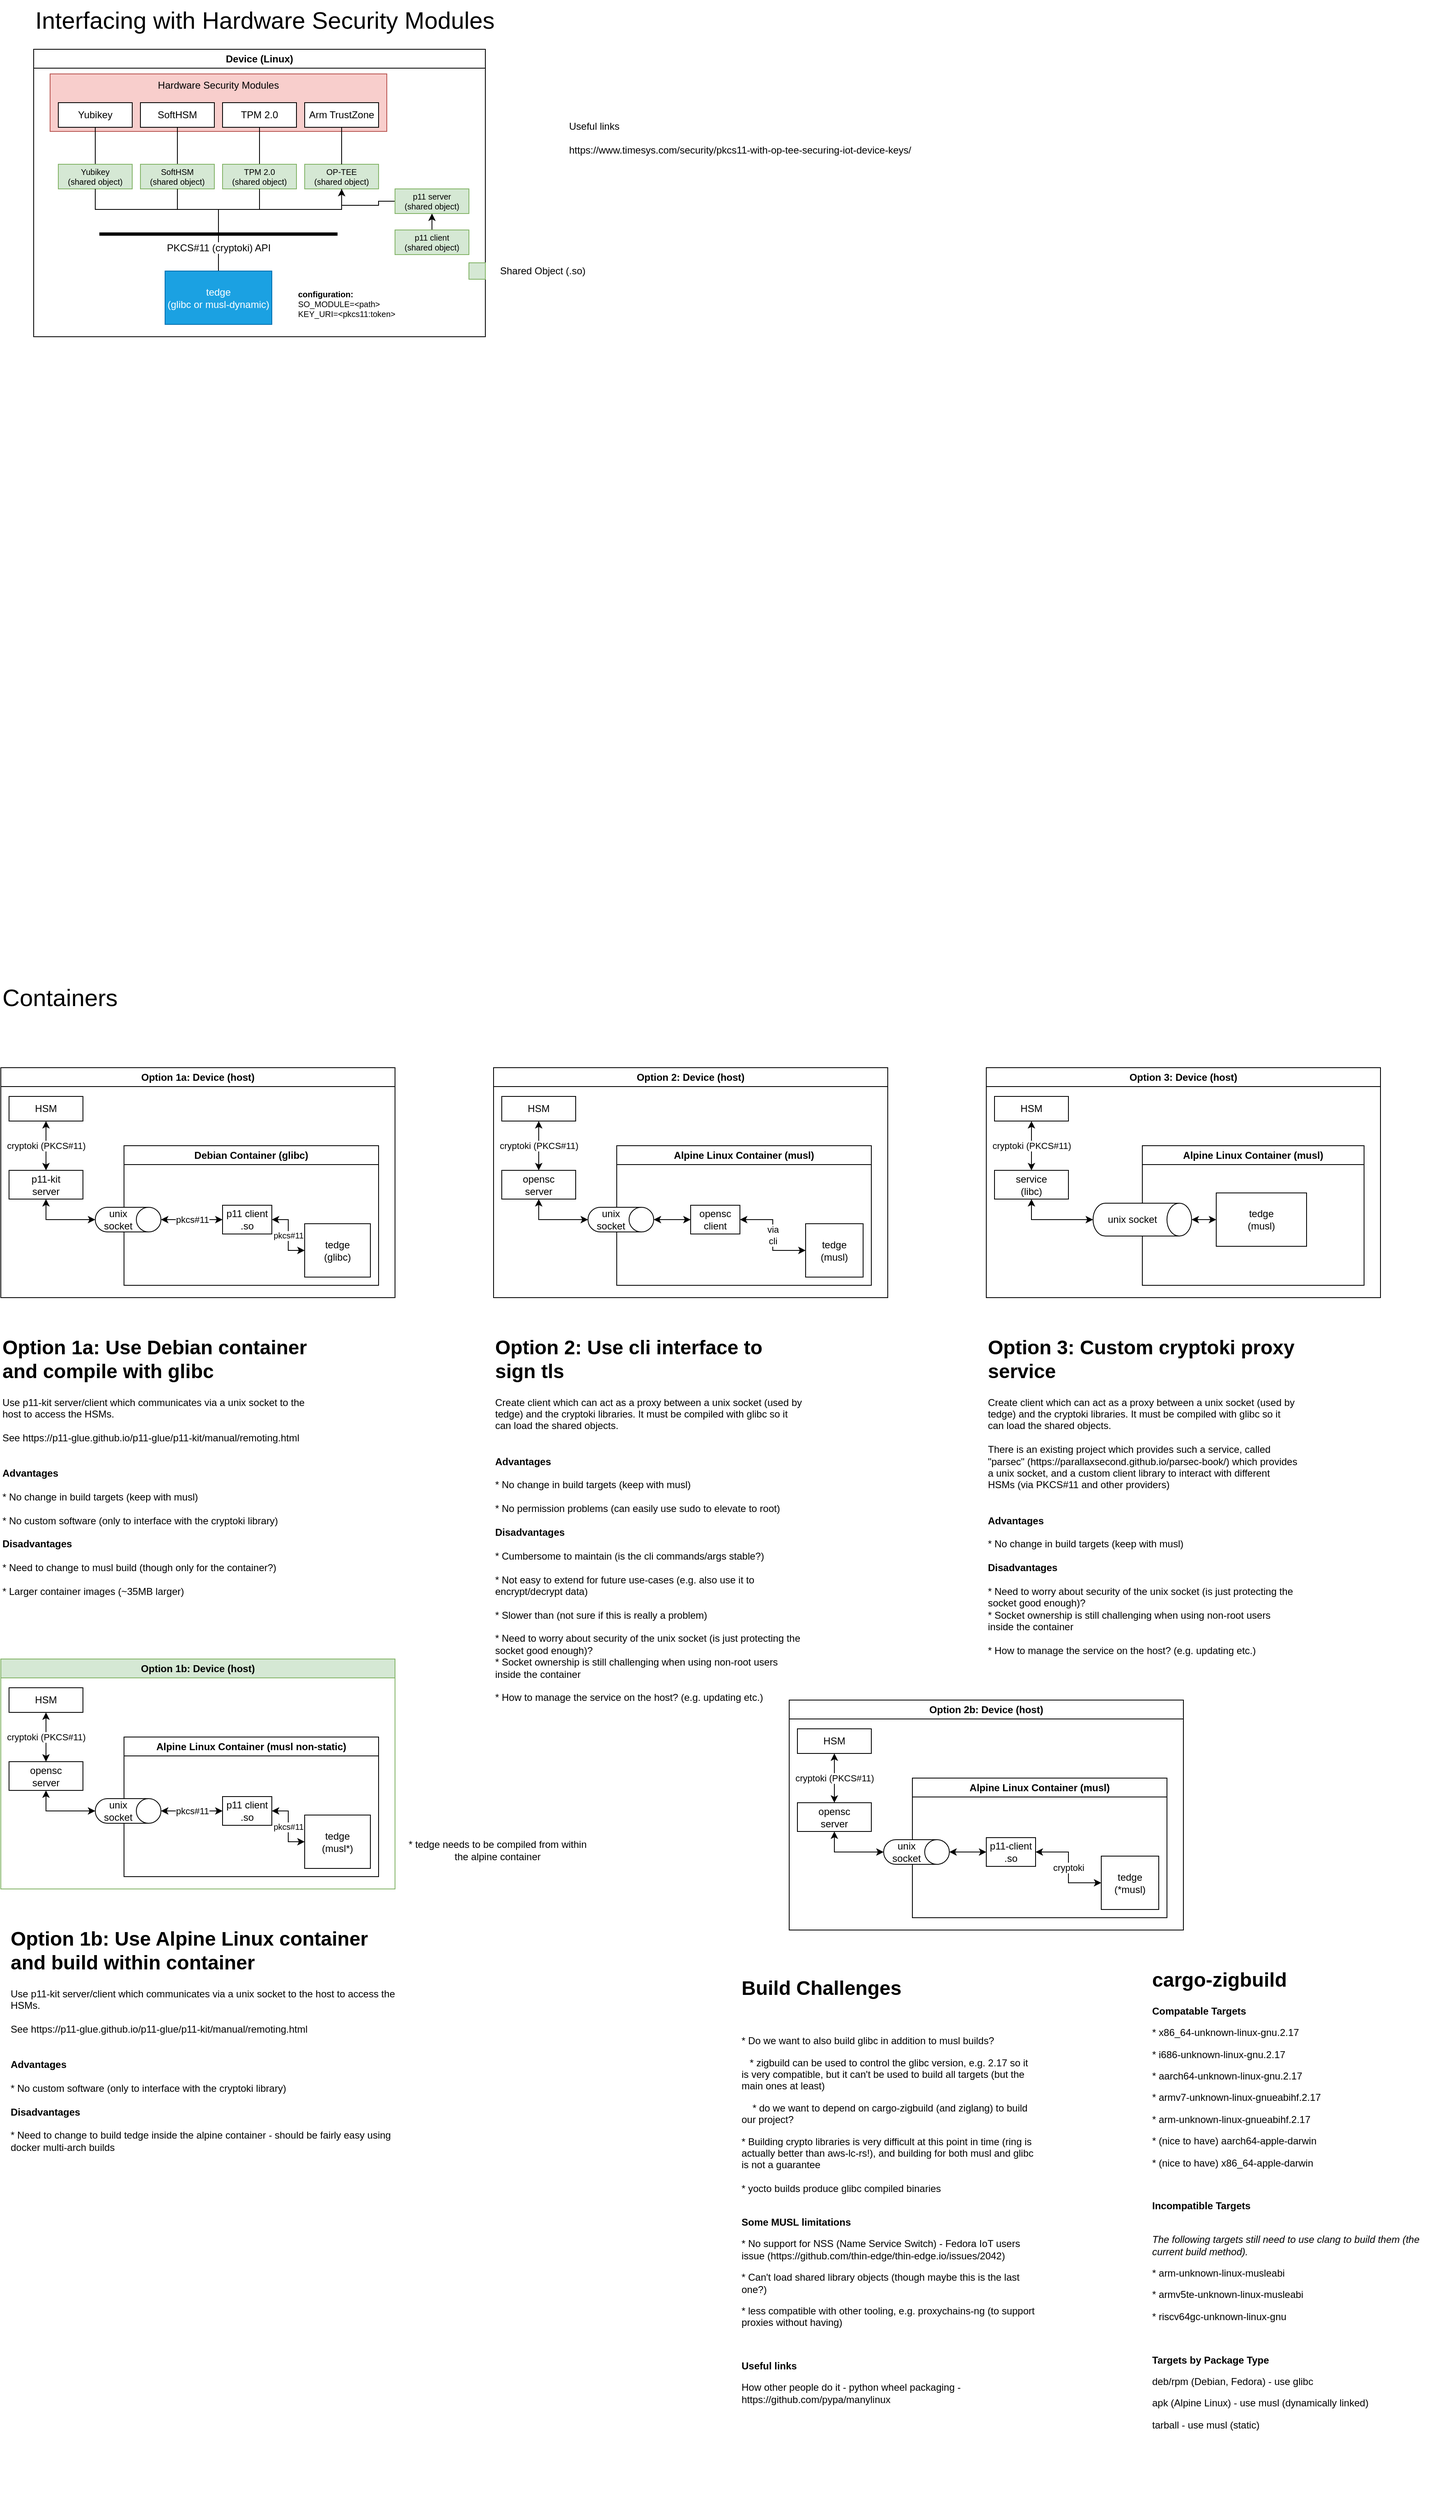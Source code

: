 <mxfile version="26.0.10">
  <diagram name="Page-1" id="YAwPFHxUQNysemsvbYTJ">
    <mxGraphModel dx="1307" dy="862" grid="1" gridSize="10" guides="1" tooltips="1" connect="1" arrows="1" fold="1" page="1" pageScale="1" pageWidth="1654" pageHeight="1169" math="0" shadow="0">
      <root>
        <mxCell id="0" />
        <mxCell id="1" parent="0" />
        <mxCell id="G6yHNsuL1Snmdgs_8i90-2" value="Option 3: Device (host)" style="swimlane;whiteSpace=wrap;html=1;" vertex="1" parent="1">
          <mxGeometry x="1240" y="1320" width="480" height="280" as="geometry" />
        </mxCell>
        <mxCell id="G6yHNsuL1Snmdgs_8i90-1" value="HSM" style="rounded=0;whiteSpace=wrap;html=1;" vertex="1" parent="G6yHNsuL1Snmdgs_8i90-2">
          <mxGeometry x="10" y="35" width="90" height="30" as="geometry" />
        </mxCell>
        <mxCell id="G6yHNsuL1Snmdgs_8i90-11" value="cryptoki (PKCS#11)" style="edgeStyle=orthogonalEdgeStyle;rounded=0;orthogonalLoop=1;jettySize=auto;html=1;startArrow=classic;startFill=1;" edge="1" parent="G6yHNsuL1Snmdgs_8i90-2" source="G6yHNsuL1Snmdgs_8i90-4" target="G6yHNsuL1Snmdgs_8i90-1">
          <mxGeometry relative="1" as="geometry" />
        </mxCell>
        <mxCell id="G6yHNsuL1Snmdgs_8i90-4" value="service&lt;div&gt;(libc)&lt;/div&gt;" style="rounded=0;whiteSpace=wrap;html=1;" vertex="1" parent="G6yHNsuL1Snmdgs_8i90-2">
          <mxGeometry x="10" y="125" width="90" height="35" as="geometry" />
        </mxCell>
        <mxCell id="G6yHNsuL1Snmdgs_8i90-5" value="Alpine Linux Container (musl)" style="swimlane;whiteSpace=wrap;html=1;" vertex="1" parent="G6yHNsuL1Snmdgs_8i90-2">
          <mxGeometry x="190" y="95" width="270" height="170" as="geometry" />
        </mxCell>
        <mxCell id="G6yHNsuL1Snmdgs_8i90-7" value="unix socket" style="shape=cylinder3;whiteSpace=wrap;html=1;boundedLbl=1;backgroundOutline=1;size=15;rotation=90;horizontal=0;" vertex="1" parent="G6yHNsuL1Snmdgs_8i90-5">
          <mxGeometry x="-20" y="30" width="40" height="120" as="geometry" />
        </mxCell>
        <mxCell id="G6yHNsuL1Snmdgs_8i90-10" style="edgeStyle=orthogonalEdgeStyle;rounded=0;orthogonalLoop=1;jettySize=auto;html=1;exitX=0;exitY=0.5;exitDx=0;exitDy=0;startArrow=classic;startFill=1;" edge="1" parent="G6yHNsuL1Snmdgs_8i90-5" source="G6yHNsuL1Snmdgs_8i90-9" target="G6yHNsuL1Snmdgs_8i90-7">
          <mxGeometry relative="1" as="geometry" />
        </mxCell>
        <mxCell id="G6yHNsuL1Snmdgs_8i90-9" value="tedge&lt;div&gt;(musl)&lt;/div&gt;" style="rounded=0;whiteSpace=wrap;html=1;" vertex="1" parent="G6yHNsuL1Snmdgs_8i90-5">
          <mxGeometry x="90" y="57.5" width="110" height="65" as="geometry" />
        </mxCell>
        <mxCell id="G6yHNsuL1Snmdgs_8i90-8" style="edgeStyle=orthogonalEdgeStyle;rounded=0;orthogonalLoop=1;jettySize=auto;html=1;entryX=0.5;entryY=1;entryDx=0;entryDy=0;entryPerimeter=0;exitX=0.5;exitY=1;exitDx=0;exitDy=0;startArrow=classic;startFill=1;" edge="1" parent="G6yHNsuL1Snmdgs_8i90-2" source="G6yHNsuL1Snmdgs_8i90-4" target="G6yHNsuL1Snmdgs_8i90-7">
          <mxGeometry relative="1" as="geometry" />
        </mxCell>
        <mxCell id="G6yHNsuL1Snmdgs_8i90-12" value="Option 1a: Device (host)" style="swimlane;whiteSpace=wrap;html=1;" vertex="1" parent="1">
          <mxGeometry x="40" y="1320" width="480" height="280" as="geometry" />
        </mxCell>
        <mxCell id="G6yHNsuL1Snmdgs_8i90-13" value="HSM" style="rounded=0;whiteSpace=wrap;html=1;" vertex="1" parent="G6yHNsuL1Snmdgs_8i90-12">
          <mxGeometry x="10" y="35" width="90" height="30" as="geometry" />
        </mxCell>
        <mxCell id="G6yHNsuL1Snmdgs_8i90-14" value="cryptoki (PKCS#11)" style="edgeStyle=orthogonalEdgeStyle;rounded=0;orthogonalLoop=1;jettySize=auto;html=1;startArrow=classic;startFill=1;" edge="1" parent="G6yHNsuL1Snmdgs_8i90-12" source="G6yHNsuL1Snmdgs_8i90-15" target="G6yHNsuL1Snmdgs_8i90-13">
          <mxGeometry relative="1" as="geometry" />
        </mxCell>
        <mxCell id="G6yHNsuL1Snmdgs_8i90-15" value="&lt;div&gt;p11-kit&lt;/div&gt;&lt;div&gt;server&lt;/div&gt;" style="rounded=0;whiteSpace=wrap;html=1;" vertex="1" parent="G6yHNsuL1Snmdgs_8i90-12">
          <mxGeometry x="10" y="125" width="90" height="35" as="geometry" />
        </mxCell>
        <mxCell id="G6yHNsuL1Snmdgs_8i90-16" value="Debian Container (glibc)" style="swimlane;whiteSpace=wrap;html=1;" vertex="1" parent="G6yHNsuL1Snmdgs_8i90-12">
          <mxGeometry x="150" y="95" width="310" height="170" as="geometry" />
        </mxCell>
        <mxCell id="G6yHNsuL1Snmdgs_8i90-19" value="tedge&lt;div&gt;(glibc)&lt;/div&gt;" style="rounded=0;whiteSpace=wrap;html=1;" vertex="1" parent="G6yHNsuL1Snmdgs_8i90-16">
          <mxGeometry x="220" y="95" width="80" height="65" as="geometry" />
        </mxCell>
        <mxCell id="G6yHNsuL1Snmdgs_8i90-22" value="pkcs#11" style="edgeStyle=orthogonalEdgeStyle;rounded=0;orthogonalLoop=1;jettySize=auto;html=1;exitX=0;exitY=0.5;exitDx=0;exitDy=0;startArrow=classic;startFill=1;fontSize=10;" edge="1" parent="G6yHNsuL1Snmdgs_8i90-16" source="G6yHNsuL1Snmdgs_8i90-19" target="G6yHNsuL1Snmdgs_8i90-21">
          <mxGeometry relative="1" as="geometry">
            <mxPoint x="1220" y="235" as="sourcePoint" />
            <mxPoint x="1140" y="235" as="targetPoint" />
          </mxGeometry>
        </mxCell>
        <mxCell id="G6yHNsuL1Snmdgs_8i90-21" value="p11 client&lt;div&gt;.so&lt;/div&gt;" style="rounded=0;whiteSpace=wrap;html=1;" vertex="1" parent="G6yHNsuL1Snmdgs_8i90-16">
          <mxGeometry x="120" y="72.5" width="60" height="35" as="geometry" />
        </mxCell>
        <mxCell id="G6yHNsuL1Snmdgs_8i90-20" style="edgeStyle=orthogonalEdgeStyle;rounded=0;orthogonalLoop=1;jettySize=auto;html=1;entryX=0.5;entryY=1;entryDx=0;entryDy=0;entryPerimeter=0;exitX=0.5;exitY=1;exitDx=0;exitDy=0;startArrow=classic;startFill=1;" edge="1" parent="G6yHNsuL1Snmdgs_8i90-12" source="G6yHNsuL1Snmdgs_8i90-15" target="G6yHNsuL1Snmdgs_8i90-17">
          <mxGeometry relative="1" as="geometry" />
        </mxCell>
        <mxCell id="G6yHNsuL1Snmdgs_8i90-17" value="unix socket" style="shape=cylinder3;whiteSpace=wrap;html=1;boundedLbl=1;backgroundOutline=1;size=15;rotation=90;horizontal=0;" vertex="1" parent="G6yHNsuL1Snmdgs_8i90-12">
          <mxGeometry x="140" y="145" width="30" height="80" as="geometry" />
        </mxCell>
        <mxCell id="G6yHNsuL1Snmdgs_8i90-18" value="pkcs#11" style="edgeStyle=orthogonalEdgeStyle;rounded=0;orthogonalLoop=1;jettySize=auto;html=1;exitX=0;exitY=0.5;exitDx=0;exitDy=0;startArrow=classic;startFill=1;" edge="1" parent="G6yHNsuL1Snmdgs_8i90-12" source="G6yHNsuL1Snmdgs_8i90-21" target="G6yHNsuL1Snmdgs_8i90-17">
          <mxGeometry relative="1" as="geometry" />
        </mxCell>
        <mxCell id="G6yHNsuL1Snmdgs_8i90-33" value="Containers" style="text;html=1;align=left;verticalAlign=middle;whiteSpace=wrap;rounded=0;fontSize=29;" vertex="1" parent="1">
          <mxGeometry x="40" y="1210" width="340" height="50" as="geometry" />
        </mxCell>
        <mxCell id="G6yHNsuL1Snmdgs_8i90-34" value="Interfacing with Hardware Security Modules" style="text;html=1;align=left;verticalAlign=middle;whiteSpace=wrap;rounded=0;fontSize=29;" vertex="1" parent="1">
          <mxGeometry x="80" y="20" width="610" height="50" as="geometry" />
        </mxCell>
        <mxCell id="G6yHNsuL1Snmdgs_8i90-36" value="Device (Linux)" style="swimlane;whiteSpace=wrap;html=1;" vertex="1" parent="1">
          <mxGeometry x="80" y="80" width="550" height="350" as="geometry" />
        </mxCell>
        <mxCell id="G6yHNsuL1Snmdgs_8i90-44" value="Hardware Security Modules" style="rounded=0;whiteSpace=wrap;html=1;fillColor=#f8cecc;strokeColor=#b85450;verticalAlign=top;" vertex="1" parent="G6yHNsuL1Snmdgs_8i90-36">
          <mxGeometry x="20" y="30" width="410" height="70" as="geometry" />
        </mxCell>
        <mxCell id="G6yHNsuL1Snmdgs_8i90-37" value="Yubikey" style="rounded=0;whiteSpace=wrap;html=1;" vertex="1" parent="G6yHNsuL1Snmdgs_8i90-36">
          <mxGeometry x="30" y="65" width="90" height="30" as="geometry" />
        </mxCell>
        <mxCell id="G6yHNsuL1Snmdgs_8i90-60" style="edgeStyle=orthogonalEdgeStyle;rounded=0;orthogonalLoop=1;jettySize=auto;html=1;endArrow=none;startFill=0;" edge="1" parent="G6yHNsuL1Snmdgs_8i90-36" source="G6yHNsuL1Snmdgs_8i90-41" target="G6yHNsuL1Snmdgs_8i90-59">
          <mxGeometry relative="1" as="geometry" />
        </mxCell>
        <mxCell id="G6yHNsuL1Snmdgs_8i90-41" value="tedge&lt;div&gt;(glibc or musl-dynamic)&lt;/div&gt;" style="rounded=0;whiteSpace=wrap;html=1;fillColor=#1ba1e2;strokeColor=#006EAF;fontColor=#ffffff;" vertex="1" parent="G6yHNsuL1Snmdgs_8i90-36">
          <mxGeometry x="160" y="270" width="130" height="65" as="geometry" />
        </mxCell>
        <mxCell id="G6yHNsuL1Snmdgs_8i90-43" value="SoftHSM" style="rounded=0;whiteSpace=wrap;html=1;" vertex="1" parent="G6yHNsuL1Snmdgs_8i90-36">
          <mxGeometry x="130" y="65" width="90" height="30" as="geometry" />
        </mxCell>
        <mxCell id="G6yHNsuL1Snmdgs_8i90-45" value="TPM 2.0" style="rounded=0;whiteSpace=wrap;html=1;" vertex="1" parent="G6yHNsuL1Snmdgs_8i90-36">
          <mxGeometry x="230" y="65" width="90" height="30" as="geometry" />
        </mxCell>
        <mxCell id="G6yHNsuL1Snmdgs_8i90-65" style="edgeStyle=orthogonalEdgeStyle;rounded=0;orthogonalLoop=1;jettySize=auto;html=1;startArrow=none;startFill=0;endArrow=none;" edge="1" parent="G6yHNsuL1Snmdgs_8i90-36" source="G6yHNsuL1Snmdgs_8i90-47" target="G6yHNsuL1Snmdgs_8i90-37">
          <mxGeometry relative="1" as="geometry" />
        </mxCell>
        <mxCell id="G6yHNsuL1Snmdgs_8i90-47" value="Yubikey&lt;div&gt;(shared object)&lt;/div&gt;" style="rounded=0;whiteSpace=wrap;html=1;fillColor=#d5e8d4;strokeColor=#82b366;fontSize=10;" vertex="1" parent="G6yHNsuL1Snmdgs_8i90-36">
          <mxGeometry x="30" y="140" width="90" height="30" as="geometry" />
        </mxCell>
        <mxCell id="G6yHNsuL1Snmdgs_8i90-53" style="edgeStyle=orthogonalEdgeStyle;rounded=0;orthogonalLoop=1;jettySize=auto;html=1;startArrow=none;startFill=0;endArrow=none;" edge="1" parent="G6yHNsuL1Snmdgs_8i90-36" source="G6yHNsuL1Snmdgs_8i90-48" target="G6yHNsuL1Snmdgs_8i90-43">
          <mxGeometry relative="1" as="geometry" />
        </mxCell>
        <mxCell id="G6yHNsuL1Snmdgs_8i90-48" value="SoftHSM&lt;div&gt;(shared object)&lt;/div&gt;" style="rounded=0;whiteSpace=wrap;html=1;fillColor=#d5e8d4;strokeColor=#82b366;fontSize=10;" vertex="1" parent="G6yHNsuL1Snmdgs_8i90-36">
          <mxGeometry x="130" y="140" width="90" height="30" as="geometry" />
        </mxCell>
        <mxCell id="G6yHNsuL1Snmdgs_8i90-52" style="edgeStyle=orthogonalEdgeStyle;rounded=0;orthogonalLoop=1;jettySize=auto;html=1;startArrow=none;startFill=0;endArrow=none;" edge="1" parent="G6yHNsuL1Snmdgs_8i90-36" source="G6yHNsuL1Snmdgs_8i90-49" target="G6yHNsuL1Snmdgs_8i90-45">
          <mxGeometry relative="1" as="geometry" />
        </mxCell>
        <mxCell id="G6yHNsuL1Snmdgs_8i90-49" value="TPM 2.0&lt;div&gt;(shared object)&lt;/div&gt;" style="rounded=0;whiteSpace=wrap;html=1;fillColor=#d5e8d4;strokeColor=#82b366;fontSize=10;" vertex="1" parent="G6yHNsuL1Snmdgs_8i90-36">
          <mxGeometry x="230" y="140" width="90" height="30" as="geometry" />
        </mxCell>
        <mxCell id="G6yHNsuL1Snmdgs_8i90-50" value="OP-TEE&lt;br&gt;&lt;div&gt;(shared object)&lt;/div&gt;" style="rounded=0;whiteSpace=wrap;html=1;fillColor=#d5e8d4;strokeColor=#82b366;fontSize=10;" vertex="1" parent="G6yHNsuL1Snmdgs_8i90-36">
          <mxGeometry x="330" y="140" width="90" height="30" as="geometry" />
        </mxCell>
        <mxCell id="G6yHNsuL1Snmdgs_8i90-61" style="edgeStyle=orthogonalEdgeStyle;rounded=0;orthogonalLoop=1;jettySize=auto;html=1;entryX=0.5;entryY=1;entryDx=0;entryDy=0;startArrow=none;startFill=0;endArrow=none;" edge="1" parent="G6yHNsuL1Snmdgs_8i90-36" source="G6yHNsuL1Snmdgs_8i90-59" target="G6yHNsuL1Snmdgs_8i90-47">
          <mxGeometry relative="1" as="geometry" />
        </mxCell>
        <mxCell id="G6yHNsuL1Snmdgs_8i90-62" style="edgeStyle=orthogonalEdgeStyle;rounded=0;orthogonalLoop=1;jettySize=auto;html=1;entryX=0.5;entryY=1;entryDx=0;entryDy=0;startArrow=none;startFill=0;endArrow=none;" edge="1" parent="G6yHNsuL1Snmdgs_8i90-36" source="G6yHNsuL1Snmdgs_8i90-59" target="G6yHNsuL1Snmdgs_8i90-48">
          <mxGeometry relative="1" as="geometry" />
        </mxCell>
        <mxCell id="G6yHNsuL1Snmdgs_8i90-63" style="edgeStyle=orthogonalEdgeStyle;rounded=0;orthogonalLoop=1;jettySize=auto;html=1;entryX=0.5;entryY=1;entryDx=0;entryDy=0;startArrow=none;startFill=0;endArrow=none;" edge="1" parent="G6yHNsuL1Snmdgs_8i90-36" source="G6yHNsuL1Snmdgs_8i90-59" target="G6yHNsuL1Snmdgs_8i90-49">
          <mxGeometry relative="1" as="geometry" />
        </mxCell>
        <mxCell id="G6yHNsuL1Snmdgs_8i90-64" style="edgeStyle=orthogonalEdgeStyle;rounded=0;orthogonalLoop=1;jettySize=auto;html=1;entryX=0.5;entryY=1;entryDx=0;entryDy=0;startArrow=none;startFill=0;endArrow=none;" edge="1" parent="G6yHNsuL1Snmdgs_8i90-36" source="G6yHNsuL1Snmdgs_8i90-59" target="G6yHNsuL1Snmdgs_8i90-50">
          <mxGeometry relative="1" as="geometry" />
        </mxCell>
        <mxCell id="G6yHNsuL1Snmdgs_8i90-59" value="PKCS#11 (cryptoki) API" style="line;strokeWidth=4;html=1;perimeter=backbonePerimeter;points=[];outlineConnect=0;" vertex="1" parent="G6yHNsuL1Snmdgs_8i90-36">
          <mxGeometry x="80" y="220" width="290" height="10" as="geometry" />
        </mxCell>
        <mxCell id="G6yHNsuL1Snmdgs_8i90-46" value="Arm TrustZone" style="rounded=0;whiteSpace=wrap;html=1;" vertex="1" parent="G6yHNsuL1Snmdgs_8i90-36">
          <mxGeometry x="330" y="65" width="90" height="30" as="geometry" />
        </mxCell>
        <mxCell id="G6yHNsuL1Snmdgs_8i90-51" style="edgeStyle=orthogonalEdgeStyle;rounded=0;orthogonalLoop=1;jettySize=auto;html=1;startArrow=none;startFill=0;endArrow=none;" edge="1" parent="G6yHNsuL1Snmdgs_8i90-36" source="G6yHNsuL1Snmdgs_8i90-50" target="G6yHNsuL1Snmdgs_8i90-46">
          <mxGeometry relative="1" as="geometry" />
        </mxCell>
        <mxCell id="G6yHNsuL1Snmdgs_8i90-85" value="&lt;b&gt;configuration:&lt;/b&gt;&lt;div&gt;&lt;div&gt;SO_MODULE=&amp;lt;path&amp;gt;&lt;/div&gt;&lt;div&gt;KEY_URI=&amp;lt;pkcs11:token&amp;gt;&lt;/div&gt;&lt;/div&gt;" style="text;html=1;align=left;verticalAlign=middle;whiteSpace=wrap;rounded=0;fontSize=10;" vertex="1" parent="G6yHNsuL1Snmdgs_8i90-36">
          <mxGeometry x="320" y="285" width="130" height="50" as="geometry" />
        </mxCell>
        <mxCell id="G6yHNsuL1Snmdgs_8i90-128" style="edgeStyle=orthogonalEdgeStyle;rounded=0;orthogonalLoop=1;jettySize=auto;html=1;" edge="1" parent="G6yHNsuL1Snmdgs_8i90-36" source="G6yHNsuL1Snmdgs_8i90-103" target="G6yHNsuL1Snmdgs_8i90-127">
          <mxGeometry relative="1" as="geometry" />
        </mxCell>
        <mxCell id="G6yHNsuL1Snmdgs_8i90-103" value="p11 client&lt;br&gt;&lt;div&gt;(shared object)&lt;/div&gt;" style="rounded=0;whiteSpace=wrap;html=1;fillColor=#d5e8d4;strokeColor=#82b366;fontSize=10;" vertex="1" parent="G6yHNsuL1Snmdgs_8i90-36">
          <mxGeometry x="440" y="220" width="90" height="30" as="geometry" />
        </mxCell>
        <mxCell id="G6yHNsuL1Snmdgs_8i90-129" style="edgeStyle=orthogonalEdgeStyle;rounded=0;orthogonalLoop=1;jettySize=auto;html=1;entryX=0.5;entryY=1;entryDx=0;entryDy=0;" edge="1" parent="G6yHNsuL1Snmdgs_8i90-36" source="G6yHNsuL1Snmdgs_8i90-127" target="G6yHNsuL1Snmdgs_8i90-50">
          <mxGeometry relative="1" as="geometry" />
        </mxCell>
        <mxCell id="G6yHNsuL1Snmdgs_8i90-127" value="p11 server&lt;br&gt;&lt;div&gt;(shared object)&lt;/div&gt;" style="rounded=0;whiteSpace=wrap;html=1;fillColor=#d5e8d4;strokeColor=#82b366;fontSize=10;" vertex="1" parent="G6yHNsuL1Snmdgs_8i90-36">
          <mxGeometry x="440" y="170" width="90" height="30" as="geometry" />
        </mxCell>
        <mxCell id="G6yHNsuL1Snmdgs_8i90-66" value="&lt;h1 style=&quot;margin-top: 0px;&quot;&gt;Build Challenges&lt;/h1&gt;&lt;p&gt;&lt;br&gt;&lt;/p&gt;&lt;p&gt;* Do we want to also build glibc in addition to musl builds?&lt;/p&gt;&lt;p&gt;&amp;nbsp; &amp;nbsp;* zigbuild can be used to control the glibc version, e.g. 2.17 so it is very compatible, but it can&#39;t be used to build all targets (but the main ones at least)&lt;/p&gt;&lt;p&gt;&amp;nbsp; &amp;nbsp; * do we want to depend on cargo-zigbuild (and ziglang) to build our project?&lt;/p&gt;&lt;p&gt;* Building crypto libraries is very difficult at this point in time (ring is actually better than aws-lc-rs!), and building for both musl and glibc is not a guarantee&lt;br&gt;&lt;br&gt;* yocto builds produce glibc compiled binaries&lt;br&gt;&lt;br&gt;&lt;/p&gt;&lt;p&gt;&lt;b&gt;Some MUSL limitations&lt;/b&gt;&lt;/p&gt;&lt;p&gt;* No support for NSS (Name Service Switch) - Fedora IoT users issue (https://github.com/thin-edge/thin-edge.io/issues/2042)&lt;/p&gt;&lt;p&gt;* Can&#39;t load shared library objects (though maybe this is the last one?)&lt;/p&gt;&lt;p&gt;* less compatible with other tooling, e.g. proxychains-ng (to support proxies without having)&lt;/p&gt;&lt;p&gt;&lt;br&gt;&lt;/p&gt;&lt;p&gt;&lt;b&gt;Useful links&lt;/b&gt;&lt;/p&gt;&lt;p&gt;How other people do it - python wheel packaging - https://github.com/pypa/manylinux&lt;/p&gt;" style="text;html=1;whiteSpace=wrap;overflow=hidden;rounded=0;" vertex="1" parent="1">
          <mxGeometry x="940" y="2420" width="360" height="640" as="geometry" />
        </mxCell>
        <mxCell id="G6yHNsuL1Snmdgs_8i90-67" value="&lt;h1 style=&quot;margin-top: 0px;&quot;&gt;Option 3: Custom cryptoki proxy service&lt;br&gt;&lt;/h1&gt;&lt;div&gt;Create client which can act as a proxy between a unix socket (used by tedge) and the cryptoki libraries. It must be compiled with glibc so it can load the shared objects.&lt;br&gt;&lt;br&gt;There is an existing project which provides such a service, called &quot;parsec&quot; (https://parallaxsecond.github.io/parsec-book/) which provides a unix socket, and a custom client library to interact with different HSMs (via PKCS#11 and other providers)&lt;/div&gt;&lt;div&gt;&lt;br&gt;&lt;/div&gt;&lt;div&gt;&lt;br&gt;&lt;/div&gt;&lt;div&gt;&lt;b&gt;Advantages&lt;/b&gt;&lt;/div&gt;&lt;div&gt;&lt;br&gt;&lt;/div&gt;&lt;div&gt;* No change in build targets (keep with musl)&lt;/div&gt;&lt;div&gt;&lt;br&gt;&lt;/div&gt;&lt;div&gt;&lt;b&gt;Disadvantages&lt;/b&gt;&lt;/div&gt;&lt;div&gt;&lt;br&gt;&lt;/div&gt;&lt;div&gt;* Need to worry about security of the unix socket (is just protecting the socket good enough)?&lt;/div&gt;&lt;div&gt;* Socket ownership is still challenging when using non-root users inside the container&lt;/div&gt;&lt;div&gt;&lt;br&gt;&lt;/div&gt;&lt;div&gt;* How to manage the service on the host? (e.g. updating etc.)&lt;/div&gt;&lt;div&gt;&lt;br&gt;&lt;/div&gt;" style="text;html=1;whiteSpace=wrap;overflow=hidden;rounded=0;" vertex="1" parent="1">
          <mxGeometry x="1240" y="1640" width="380" height="440" as="geometry" />
        </mxCell>
        <mxCell id="G6yHNsuL1Snmdgs_8i90-68" value="Option 2: Device (host)" style="swimlane;whiteSpace=wrap;html=1;" vertex="1" parent="1">
          <mxGeometry x="640" y="1320" width="480" height="280" as="geometry" />
        </mxCell>
        <mxCell id="G6yHNsuL1Snmdgs_8i90-69" value="HSM" style="rounded=0;whiteSpace=wrap;html=1;" vertex="1" parent="G6yHNsuL1Snmdgs_8i90-68">
          <mxGeometry x="10" y="35" width="90" height="30" as="geometry" />
        </mxCell>
        <mxCell id="G6yHNsuL1Snmdgs_8i90-70" value="cryptoki (PKCS#11)" style="edgeStyle=orthogonalEdgeStyle;rounded=0;orthogonalLoop=1;jettySize=auto;html=1;startArrow=classic;startFill=1;" edge="1" parent="G6yHNsuL1Snmdgs_8i90-68" source="G6yHNsuL1Snmdgs_8i90-71" target="G6yHNsuL1Snmdgs_8i90-69">
          <mxGeometry relative="1" as="geometry" />
        </mxCell>
        <mxCell id="G6yHNsuL1Snmdgs_8i90-71" value="opensc&lt;div&gt;server&lt;/div&gt;" style="rounded=0;whiteSpace=wrap;html=1;" vertex="1" parent="G6yHNsuL1Snmdgs_8i90-68">
          <mxGeometry x="10" y="125" width="90" height="35" as="geometry" />
        </mxCell>
        <mxCell id="G6yHNsuL1Snmdgs_8i90-72" value="Alpine Linux Container (musl)" style="swimlane;whiteSpace=wrap;html=1;" vertex="1" parent="G6yHNsuL1Snmdgs_8i90-68">
          <mxGeometry x="150" y="95" width="310" height="170" as="geometry" />
        </mxCell>
        <mxCell id="G6yHNsuL1Snmdgs_8i90-73" value="tedge&lt;div&gt;(musl)&lt;/div&gt;" style="rounded=0;whiteSpace=wrap;html=1;" vertex="1" parent="G6yHNsuL1Snmdgs_8i90-72">
          <mxGeometry x="230" y="95" width="70" height="65" as="geometry" />
        </mxCell>
        <mxCell id="G6yHNsuL1Snmdgs_8i90-74" value="via&lt;div&gt;cli&lt;/div&gt;" style="edgeStyle=orthogonalEdgeStyle;rounded=0;orthogonalLoop=1;jettySize=auto;html=1;exitX=0;exitY=0.5;exitDx=0;exitDy=0;startArrow=classic;startFill=1;" edge="1" parent="G6yHNsuL1Snmdgs_8i90-72" source="G6yHNsuL1Snmdgs_8i90-73" target="G6yHNsuL1Snmdgs_8i90-75">
          <mxGeometry relative="1" as="geometry">
            <mxPoint x="1220" y="235" as="sourcePoint" />
            <mxPoint x="1140" y="235" as="targetPoint" />
          </mxGeometry>
        </mxCell>
        <mxCell id="G6yHNsuL1Snmdgs_8i90-75" value="opensc&lt;div&gt;client&lt;/div&gt;" style="rounded=0;whiteSpace=wrap;html=1;" vertex="1" parent="G6yHNsuL1Snmdgs_8i90-72">
          <mxGeometry x="90" y="72.5" width="60" height="35" as="geometry" />
        </mxCell>
        <mxCell id="G6yHNsuL1Snmdgs_8i90-76" style="edgeStyle=orthogonalEdgeStyle;rounded=0;orthogonalLoop=1;jettySize=auto;html=1;entryX=0.5;entryY=1;entryDx=0;entryDy=0;entryPerimeter=0;exitX=0.5;exitY=1;exitDx=0;exitDy=0;startArrow=classic;startFill=1;" edge="1" parent="G6yHNsuL1Snmdgs_8i90-68" source="G6yHNsuL1Snmdgs_8i90-71" target="G6yHNsuL1Snmdgs_8i90-77">
          <mxGeometry relative="1" as="geometry" />
        </mxCell>
        <mxCell id="G6yHNsuL1Snmdgs_8i90-77" value="unix socket" style="shape=cylinder3;whiteSpace=wrap;html=1;boundedLbl=1;backgroundOutline=1;size=15;rotation=90;horizontal=0;" vertex="1" parent="G6yHNsuL1Snmdgs_8i90-68">
          <mxGeometry x="140" y="145" width="30" height="80" as="geometry" />
        </mxCell>
        <mxCell id="G6yHNsuL1Snmdgs_8i90-78" style="edgeStyle=orthogonalEdgeStyle;rounded=0;orthogonalLoop=1;jettySize=auto;html=1;exitX=0;exitY=0.5;exitDx=0;exitDy=0;startArrow=classic;startFill=1;" edge="1" parent="G6yHNsuL1Snmdgs_8i90-68" source="G6yHNsuL1Snmdgs_8i90-75" target="G6yHNsuL1Snmdgs_8i90-77">
          <mxGeometry relative="1" as="geometry" />
        </mxCell>
        <mxCell id="G6yHNsuL1Snmdgs_8i90-79" value="&lt;h1 style=&quot;margin-top: 0px;&quot;&gt;Option 1a: Use Debian container and compile with glibc&lt;br&gt;&lt;/h1&gt;&lt;div&gt;Use p11-kit server/client which communicates via a unix socket to the host to access the HSMs.&lt;/div&gt;&lt;div&gt;&lt;br&gt;&lt;/div&gt;&lt;div&gt;See&amp;nbsp;https://p11-glue.github.io/p11-glue/p11-kit/manual/remoting.html&lt;/div&gt;&lt;div&gt;&lt;br&gt;&lt;/div&gt;&lt;div&gt;&lt;br&gt;&lt;/div&gt;&lt;div&gt;&lt;b&gt;Advantages&lt;/b&gt;&lt;/div&gt;&lt;div&gt;&lt;br&gt;&lt;/div&gt;&lt;div&gt;* No change in build targets (keep with musl)&lt;/div&gt;&lt;div&gt;&lt;br&gt;&lt;/div&gt;&lt;div&gt;* No custom software (only to interface with the cryptoki library)&lt;/div&gt;&lt;div&gt;&lt;br&gt;&lt;/div&gt;&lt;div&gt;&lt;b&gt;Disadvantages&lt;/b&gt;&lt;/div&gt;&lt;div&gt;&lt;br&gt;* Need to change to musl build (though only for the container?)&lt;br&gt;&lt;br&gt;&lt;/div&gt;&lt;div&gt;* Larger container images (~35MB larger)&lt;/div&gt;" style="text;html=1;whiteSpace=wrap;overflow=hidden;rounded=0;" vertex="1" parent="1">
          <mxGeometry x="40" y="1640" width="380" height="400" as="geometry" />
        </mxCell>
        <mxCell id="G6yHNsuL1Snmdgs_8i90-80" value="&lt;h1 style=&quot;margin-top: 0px;&quot;&gt;Option 2: Use cli interface to sign tls&lt;br&gt;&lt;/h1&gt;&lt;div&gt;Create client which can act as a proxy between a unix socket (used by tedge) and the cryptoki libraries. It must be compiled with glibc so it can load the shared objects.&lt;/div&gt;&lt;div&gt;&lt;br&gt;&lt;/div&gt;&lt;div&gt;&lt;br&gt;&lt;/div&gt;&lt;div&gt;&lt;b&gt;Advantages&lt;/b&gt;&lt;/div&gt;&lt;div&gt;&lt;br&gt;&lt;/div&gt;&lt;div&gt;* No change in build targets (keep with musl)&lt;/div&gt;&lt;div&gt;&lt;br&gt;&lt;/div&gt;&lt;div&gt;* No permission problems (can easily use sudo to elevate to root)&lt;/div&gt;&lt;div&gt;&lt;br&gt;&lt;/div&gt;&lt;div&gt;&lt;b&gt;Disadvantages&lt;/b&gt;&lt;/div&gt;&lt;div&gt;&lt;br&gt;&lt;/div&gt;&lt;div&gt;* Cumbersome to maintain (is the cli commands/args stable?)&lt;/div&gt;&lt;div&gt;&lt;br&gt;&lt;/div&gt;&lt;div&gt;* Not easy to extend for future use-cases (e.g. also use it to encrypt/decrypt data)&lt;/div&gt;&lt;div&gt;&lt;br&gt;&lt;/div&gt;&lt;div&gt;* Slower than (not sure if this is really a problem)&lt;/div&gt;&lt;div&gt;&lt;br&gt;&lt;/div&gt;&lt;div&gt;* Need to worry about security of the unix socket (is just protecting the socket good enough)?&lt;/div&gt;&lt;div&gt;* Socket ownership is still challenging when using non-root users inside the container&lt;/div&gt;&lt;div&gt;&lt;br&gt;&lt;/div&gt;&lt;div&gt;* How to manage the service on the host? (e.g. updating etc.)&lt;/div&gt;&lt;div&gt;&lt;br&gt;&lt;/div&gt;" style="text;html=1;whiteSpace=wrap;overflow=hidden;rounded=0;" vertex="1" parent="1">
          <mxGeometry x="640" y="1640" width="380" height="500" as="geometry" />
        </mxCell>
        <mxCell id="G6yHNsuL1Snmdgs_8i90-86" value="Option 1b: Device (host)" style="swimlane;whiteSpace=wrap;html=1;fillColor=#d5e8d4;strokeColor=#82b366;" vertex="1" parent="1">
          <mxGeometry x="40" y="2040" width="480" height="280" as="geometry" />
        </mxCell>
        <mxCell id="G6yHNsuL1Snmdgs_8i90-87" value="HSM" style="rounded=0;whiteSpace=wrap;html=1;" vertex="1" parent="G6yHNsuL1Snmdgs_8i90-86">
          <mxGeometry x="10" y="35" width="90" height="30" as="geometry" />
        </mxCell>
        <mxCell id="G6yHNsuL1Snmdgs_8i90-88" value="cryptoki (PKCS#11)" style="edgeStyle=orthogonalEdgeStyle;rounded=0;orthogonalLoop=1;jettySize=auto;html=1;startArrow=classic;startFill=1;" edge="1" parent="G6yHNsuL1Snmdgs_8i90-86" source="G6yHNsuL1Snmdgs_8i90-89" target="G6yHNsuL1Snmdgs_8i90-87">
          <mxGeometry relative="1" as="geometry" />
        </mxCell>
        <mxCell id="G6yHNsuL1Snmdgs_8i90-89" value="opensc&lt;div&gt;server&lt;/div&gt;" style="rounded=0;whiteSpace=wrap;html=1;" vertex="1" parent="G6yHNsuL1Snmdgs_8i90-86">
          <mxGeometry x="10" y="125" width="90" height="35" as="geometry" />
        </mxCell>
        <mxCell id="G6yHNsuL1Snmdgs_8i90-90" value="Alpine Linux Container (musl non-static)" style="swimlane;whiteSpace=wrap;html=1;" vertex="1" parent="G6yHNsuL1Snmdgs_8i90-86">
          <mxGeometry x="150" y="95" width="310" height="170" as="geometry" />
        </mxCell>
        <mxCell id="G6yHNsuL1Snmdgs_8i90-91" value="tedge&lt;div&gt;(musl*&lt;span style=&quot;background-color: transparent; color: light-dark(rgb(0, 0, 0), rgb(255, 255, 255));&quot;&gt;)&lt;/span&gt;&lt;/div&gt;" style="rounded=0;whiteSpace=wrap;html=1;" vertex="1" parent="G6yHNsuL1Snmdgs_8i90-90">
          <mxGeometry x="220" y="95" width="80" height="65" as="geometry" />
        </mxCell>
        <mxCell id="G6yHNsuL1Snmdgs_8i90-92" value="pkcs#11" style="edgeStyle=orthogonalEdgeStyle;rounded=0;orthogonalLoop=1;jettySize=auto;html=1;exitX=0;exitY=0.5;exitDx=0;exitDy=0;startArrow=classic;startFill=1;fontSize=10;" edge="1" parent="G6yHNsuL1Snmdgs_8i90-90" source="G6yHNsuL1Snmdgs_8i90-91" target="G6yHNsuL1Snmdgs_8i90-93">
          <mxGeometry relative="1" as="geometry">
            <mxPoint x="1220" y="235" as="sourcePoint" />
            <mxPoint x="1140" y="235" as="targetPoint" />
          </mxGeometry>
        </mxCell>
        <mxCell id="G6yHNsuL1Snmdgs_8i90-93" value="p11 client&lt;div&gt;.so&lt;/div&gt;" style="rounded=0;whiteSpace=wrap;html=1;" vertex="1" parent="G6yHNsuL1Snmdgs_8i90-90">
          <mxGeometry x="120" y="72.5" width="60" height="35" as="geometry" />
        </mxCell>
        <mxCell id="G6yHNsuL1Snmdgs_8i90-94" style="edgeStyle=orthogonalEdgeStyle;rounded=0;orthogonalLoop=1;jettySize=auto;html=1;entryX=0.5;entryY=1;entryDx=0;entryDy=0;entryPerimeter=0;exitX=0.5;exitY=1;exitDx=0;exitDy=0;startArrow=classic;startFill=1;" edge="1" parent="G6yHNsuL1Snmdgs_8i90-86" source="G6yHNsuL1Snmdgs_8i90-89" target="G6yHNsuL1Snmdgs_8i90-95">
          <mxGeometry relative="1" as="geometry" />
        </mxCell>
        <mxCell id="G6yHNsuL1Snmdgs_8i90-95" value="unix socket" style="shape=cylinder3;whiteSpace=wrap;html=1;boundedLbl=1;backgroundOutline=1;size=15;rotation=90;horizontal=0;" vertex="1" parent="G6yHNsuL1Snmdgs_8i90-86">
          <mxGeometry x="140" y="145" width="30" height="80" as="geometry" />
        </mxCell>
        <mxCell id="G6yHNsuL1Snmdgs_8i90-96" value="pkcs#11" style="edgeStyle=orthogonalEdgeStyle;rounded=0;orthogonalLoop=1;jettySize=auto;html=1;exitX=0;exitY=0.5;exitDx=0;exitDy=0;startArrow=classic;startFill=1;" edge="1" parent="G6yHNsuL1Snmdgs_8i90-86" source="G6yHNsuL1Snmdgs_8i90-93" target="G6yHNsuL1Snmdgs_8i90-95">
          <mxGeometry relative="1" as="geometry" />
        </mxCell>
        <mxCell id="G6yHNsuL1Snmdgs_8i90-97" value="* tedge needs to be compiled from within the alpine container" style="text;html=1;align=center;verticalAlign=middle;whiteSpace=wrap;rounded=0;" vertex="1" parent="1">
          <mxGeometry x="530" y="2240" width="230" height="65" as="geometry" />
        </mxCell>
        <mxCell id="G6yHNsuL1Snmdgs_8i90-98" value="&lt;h1 style=&quot;margin-top: 0px;&quot;&gt;Option 1b: Use Alpine Linux container and build within container&lt;br&gt;&lt;/h1&gt;&lt;div&gt;Use p11-kit server/client which communicates via a unix socket to the host to access the HSMs.&lt;/div&gt;&lt;div&gt;&lt;br&gt;&lt;/div&gt;&lt;div&gt;See&amp;nbsp;https://p11-glue.github.io/p11-glue/p11-kit/manual/remoting.html&lt;/div&gt;&lt;div&gt;&lt;br&gt;&lt;/div&gt;&lt;div&gt;&lt;br&gt;&lt;/div&gt;&lt;div&gt;&lt;b&gt;Advantages&lt;/b&gt;&lt;/div&gt;&lt;div&gt;&lt;br&gt;&lt;/div&gt;&lt;div&gt;* No custom software (only to interface with the cryptoki library)&lt;/div&gt;&lt;div&gt;&lt;br&gt;&lt;/div&gt;&lt;div&gt;&lt;b&gt;Disadvantages&lt;/b&gt;&lt;/div&gt;&lt;div&gt;&lt;br&gt;* Need to change to build tedge inside the alpine container - should be fairly easy using docker multi-arch builds&lt;br&gt;&lt;br&gt;&lt;/div&gt;" style="text;html=1;whiteSpace=wrap;overflow=hidden;rounded=0;" vertex="1" parent="1">
          <mxGeometry x="50" y="2360" width="470" height="400" as="geometry" />
        </mxCell>
        <mxCell id="G6yHNsuL1Snmdgs_8i90-99" value="&lt;h1 style=&quot;margin-top: 0px;&quot;&gt;cargo-zigbuild&lt;/h1&gt;&lt;p&gt;&lt;b&gt;Compatable Targets&lt;/b&gt;&lt;/p&gt;&lt;p&gt;*&amp;nbsp;&lt;span style=&quot;background-color: transparent;&quot;&gt;x86_64-unknown-linux-gnu.2.17&lt;/span&gt;&lt;/p&gt;&lt;p&gt;*&amp;nbsp;i686-unknown-linux-gnu&lt;span style=&quot;background-color: transparent; color: light-dark(rgb(0, 0, 0), rgb(255, 255, 255));&quot;&gt;.2.17&lt;/span&gt;&lt;/p&gt;&lt;p&gt;* aarch64-unknown-linux-gnu&lt;span style=&quot;background-color: transparent; color: light-dark(rgb(0, 0, 0), rgb(255, 255, 255));&quot;&gt;.2.17&lt;/span&gt;&lt;/p&gt;&lt;p&gt;* armv7-unknown-linux-gnueabihf&lt;span style=&quot;background-color: transparent; color: light-dark(rgb(0, 0, 0), rgb(255, 255, 255));&quot;&gt;.2.17&lt;/span&gt;&lt;/p&gt;&lt;p&gt;&lt;span style=&quot;background-color: transparent; color: light-dark(rgb(0, 0, 0), rgb(255, 255, 255));&quot;&gt;* arm-unknown-linux-gnueabihf&lt;/span&gt;&lt;span style=&quot;background-color: transparent; color: light-dark(rgb(0, 0, 0), rgb(255, 255, 255));&quot;&gt;.2.17&lt;/span&gt;&lt;/p&gt;&lt;p&gt;&lt;span style=&quot;background-color: transparent; color: light-dark(rgb(0, 0, 0), rgb(255, 255, 255));&quot;&gt;* (nice to have)&amp;nbsp;&lt;/span&gt;&lt;span style=&quot;background-color: transparent;&quot;&gt;aarch64-apple-darwin&lt;/span&gt;&lt;/p&gt;&lt;p&gt;*&amp;nbsp;&lt;span style=&quot;background-color: transparent; color: light-dark(rgb(0, 0, 0), rgb(255, 255, 255));&quot;&gt;(nice to have)&amp;nbsp;&lt;/span&gt;&lt;span style=&quot;background-color: transparent; color: light-dark(rgb(0, 0, 0), rgb(255, 255, 255));&quot;&gt;x86_64-apple-darwin&lt;/span&gt;&lt;/p&gt;&lt;p&gt;&lt;br&gt;&lt;/p&gt;&lt;p&gt;&lt;b&gt;Incompatible Targets&lt;br&gt;&lt;br&gt;&lt;/b&gt;&lt;/p&gt;&lt;p&gt;&lt;i&gt;The following targets still need to use clang to build them (the current build method).&lt;/i&gt;&lt;/p&gt;&lt;p&gt;*&amp;nbsp;&lt;span style=&quot;background-color: transparent;&quot;&gt;arm-unknown-linux-musleabi&lt;/span&gt;&lt;/p&gt;&lt;p&gt;* armv5te-unknown-linux-musleabi&lt;/p&gt;&lt;p&gt;*&amp;nbsp;riscv64gc-unknown-linux-gnu&lt;/p&gt;&lt;p&gt;&lt;br&gt;&lt;/p&gt;&lt;p&gt;&lt;b&gt;Targets by Package Type&lt;/b&gt;&lt;/p&gt;&lt;p&gt;deb/rpm (Debian, Fedora) - use glibc&lt;/p&gt;&lt;p&gt;apk (Alpine Linux) - use musl (dynamically linked)&lt;/p&gt;&lt;p&gt;tarball - use musl (static)&lt;/p&gt;" style="text;html=1;whiteSpace=wrap;overflow=hidden;rounded=0;" vertex="1" parent="1">
          <mxGeometry x="1440" y="2410" width="360" height="630" as="geometry" />
        </mxCell>
        <mxCell id="G6yHNsuL1Snmdgs_8i90-100" value="" style="rounded=0;whiteSpace=wrap;html=1;fillColor=#d5e8d4;strokeColor=#82b366;fontSize=10;" vertex="1" parent="1">
          <mxGeometry x="610" y="340" width="20" height="20" as="geometry" />
        </mxCell>
        <mxCell id="G6yHNsuL1Snmdgs_8i90-101" value="Shared Object (.so)" style="text;html=1;align=center;verticalAlign=middle;whiteSpace=wrap;rounded=0;" vertex="1" parent="1">
          <mxGeometry x="630" y="335" width="140" height="30" as="geometry" />
        </mxCell>
        <UserObject label="Useful links&#xa;&#xa;https://www.timesys.com/security/pkcs11-with-op-tee-securing-iot-device-keys/" link="https://www.timesys.com/security/pkcs11-with-op-tee-securing-iot-device-keys/" id="G6yHNsuL1Snmdgs_8i90-102">
          <mxCell style="text;whiteSpace=wrap;" vertex="1" parent="1">
            <mxGeometry x="730" y="160" width="450" height="130" as="geometry" />
          </mxCell>
        </UserObject>
        <mxCell id="G6yHNsuL1Snmdgs_8i90-130" value="Option 2b: Device (host)" style="swimlane;whiteSpace=wrap;html=1;" vertex="1" parent="1">
          <mxGeometry x="1000" y="2090" width="480" height="280" as="geometry" />
        </mxCell>
        <mxCell id="G6yHNsuL1Snmdgs_8i90-131" value="HSM" style="rounded=0;whiteSpace=wrap;html=1;" vertex="1" parent="G6yHNsuL1Snmdgs_8i90-130">
          <mxGeometry x="10" y="35" width="90" height="30" as="geometry" />
        </mxCell>
        <mxCell id="G6yHNsuL1Snmdgs_8i90-132" value="cryptoki (PKCS#11)" style="edgeStyle=orthogonalEdgeStyle;rounded=0;orthogonalLoop=1;jettySize=auto;html=1;startArrow=classic;startFill=1;" edge="1" parent="G6yHNsuL1Snmdgs_8i90-130" source="G6yHNsuL1Snmdgs_8i90-133" target="G6yHNsuL1Snmdgs_8i90-131">
          <mxGeometry relative="1" as="geometry" />
        </mxCell>
        <mxCell id="G6yHNsuL1Snmdgs_8i90-133" value="opensc&lt;div&gt;server&lt;/div&gt;" style="rounded=0;whiteSpace=wrap;html=1;" vertex="1" parent="G6yHNsuL1Snmdgs_8i90-130">
          <mxGeometry x="10" y="125" width="90" height="35" as="geometry" />
        </mxCell>
        <mxCell id="G6yHNsuL1Snmdgs_8i90-134" value="Alpine Linux Container (musl)" style="swimlane;whiteSpace=wrap;html=1;" vertex="1" parent="G6yHNsuL1Snmdgs_8i90-130">
          <mxGeometry x="150" y="95" width="310" height="170" as="geometry" />
        </mxCell>
        <mxCell id="G6yHNsuL1Snmdgs_8i90-135" value="tedge&lt;div&gt;(*musl)&lt;/div&gt;" style="rounded=0;whiteSpace=wrap;html=1;" vertex="1" parent="G6yHNsuL1Snmdgs_8i90-134">
          <mxGeometry x="230" y="95" width="70" height="65" as="geometry" />
        </mxCell>
        <mxCell id="G6yHNsuL1Snmdgs_8i90-136" value="cryptoki" style="edgeStyle=orthogonalEdgeStyle;rounded=0;orthogonalLoop=1;jettySize=auto;html=1;exitX=0;exitY=0.5;exitDx=0;exitDy=0;startArrow=classic;startFill=1;" edge="1" parent="G6yHNsuL1Snmdgs_8i90-134" source="G6yHNsuL1Snmdgs_8i90-135" target="G6yHNsuL1Snmdgs_8i90-137">
          <mxGeometry relative="1" as="geometry">
            <mxPoint x="1220" y="235" as="sourcePoint" />
            <mxPoint x="1140" y="235" as="targetPoint" />
          </mxGeometry>
        </mxCell>
        <mxCell id="G6yHNsuL1Snmdgs_8i90-137" value="p11-client&lt;div&gt;.so&lt;/div&gt;" style="rounded=0;whiteSpace=wrap;html=1;" vertex="1" parent="G6yHNsuL1Snmdgs_8i90-134">
          <mxGeometry x="90" y="72.5" width="60" height="35" as="geometry" />
        </mxCell>
        <mxCell id="G6yHNsuL1Snmdgs_8i90-138" style="edgeStyle=orthogonalEdgeStyle;rounded=0;orthogonalLoop=1;jettySize=auto;html=1;entryX=0.5;entryY=1;entryDx=0;entryDy=0;entryPerimeter=0;exitX=0.5;exitY=1;exitDx=0;exitDy=0;startArrow=classic;startFill=1;" edge="1" parent="G6yHNsuL1Snmdgs_8i90-130" source="G6yHNsuL1Snmdgs_8i90-133" target="G6yHNsuL1Snmdgs_8i90-139">
          <mxGeometry relative="1" as="geometry" />
        </mxCell>
        <mxCell id="G6yHNsuL1Snmdgs_8i90-139" value="unix socket" style="shape=cylinder3;whiteSpace=wrap;html=1;boundedLbl=1;backgroundOutline=1;size=15;rotation=90;horizontal=0;" vertex="1" parent="G6yHNsuL1Snmdgs_8i90-130">
          <mxGeometry x="140" y="145" width="30" height="80" as="geometry" />
        </mxCell>
        <mxCell id="G6yHNsuL1Snmdgs_8i90-140" style="edgeStyle=orthogonalEdgeStyle;rounded=0;orthogonalLoop=1;jettySize=auto;html=1;exitX=0;exitY=0.5;exitDx=0;exitDy=0;startArrow=classic;startFill=1;" edge="1" parent="G6yHNsuL1Snmdgs_8i90-130" source="G6yHNsuL1Snmdgs_8i90-137" target="G6yHNsuL1Snmdgs_8i90-139">
          <mxGeometry relative="1" as="geometry" />
        </mxCell>
      </root>
    </mxGraphModel>
  </diagram>
</mxfile>
